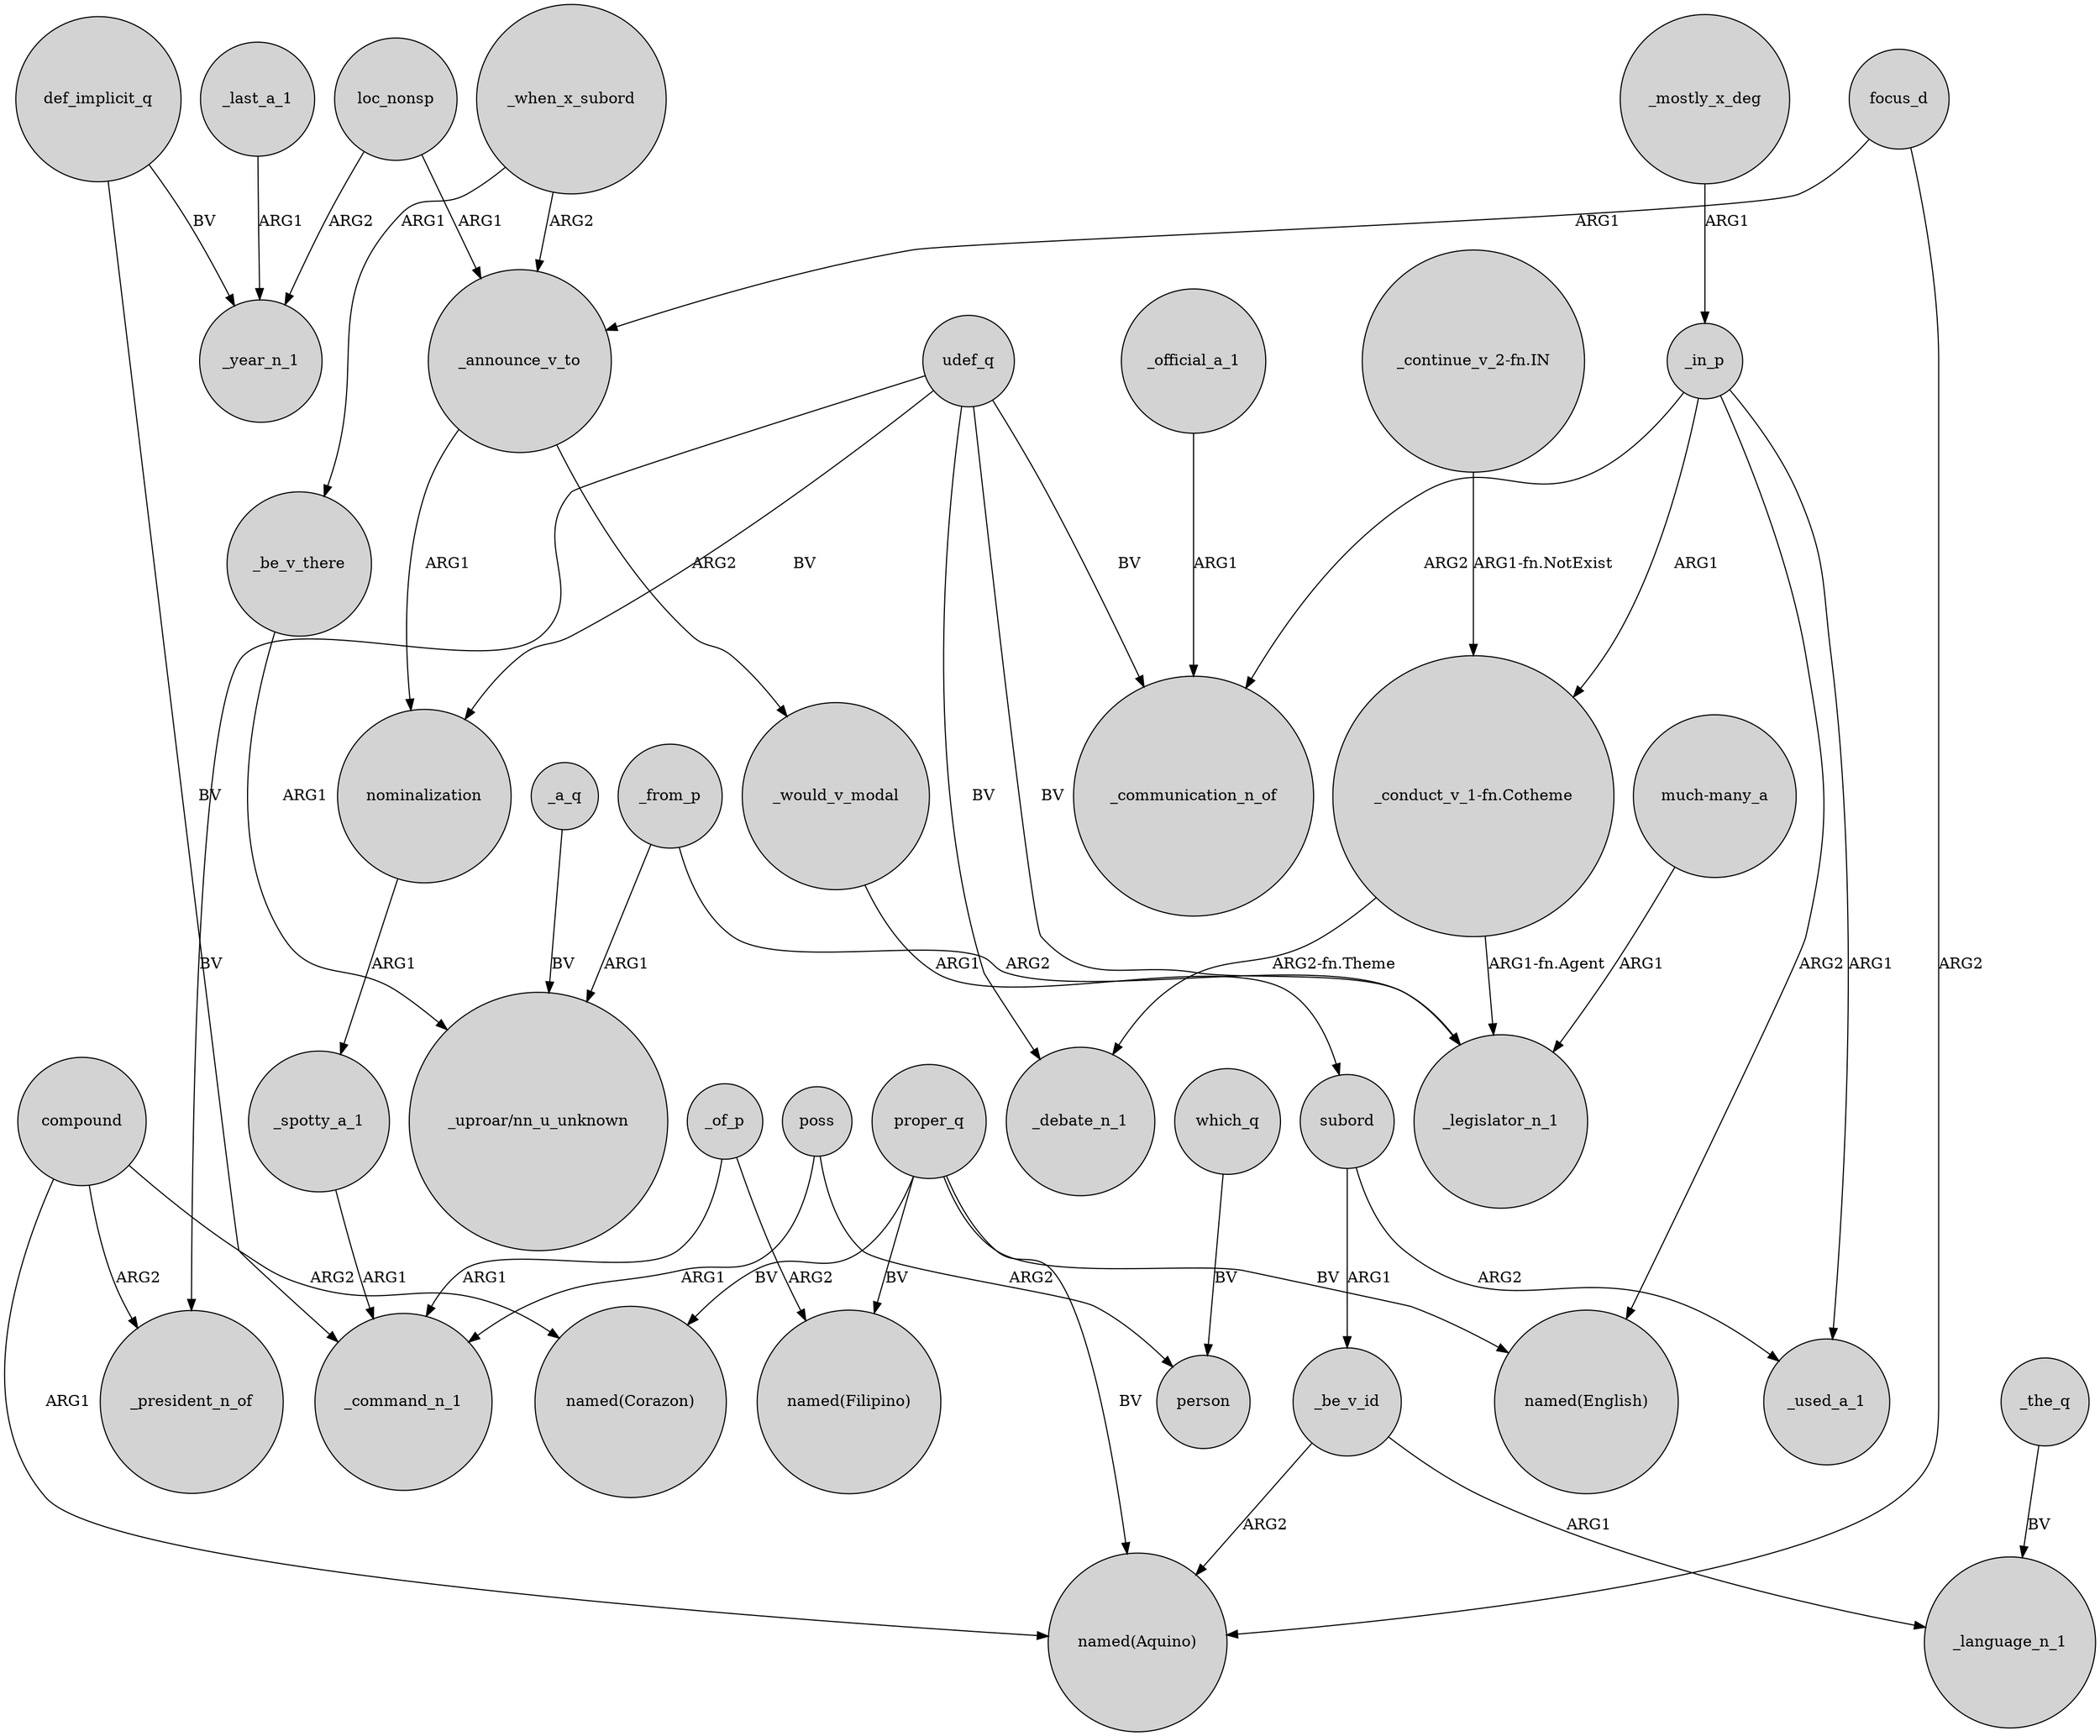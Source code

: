 digraph {
	node [shape=circle style=filled]
	subord -> _be_v_id [label=ARG1]
	poss -> person [label=ARG2]
	compound -> _president_n_of [label=ARG2]
	_when_x_subord -> _announce_v_to [label=ARG2]
	poss -> _command_n_1 [label=ARG1]
	def_implicit_q -> _year_n_1 [label=BV]
	loc_nonsp -> _announce_v_to [label=ARG1]
	_be_v_id -> "named(Aquino)" [label=ARG2]
	_when_x_subord -> _be_v_there [label=ARG1]
	subord -> _used_a_1 [label=ARG2]
	nominalization -> _spotty_a_1 [label=ARG1]
	udef_q -> _legislator_n_1 [label=BV]
	_of_p -> "named(Filipino)" [label=ARG2]
	_in_p -> "named(English)" [label=ARG2]
	proper_q -> "named(Aquino)" [label=BV]
	proper_q -> "named(English)" [label=BV]
	focus_d -> "named(Aquino)" [label=ARG2]
	udef_q -> _debate_n_1 [label=BV]
	_would_v_modal -> subord [label=ARG1]
	compound -> "named(Aquino)" [label=ARG1]
	proper_q -> "named(Corazon)" [label=BV]
	_announce_v_to -> _would_v_modal [label=ARG2]
	_a_q -> "_uproar/nn_u_unknown" [label=BV]
	which_q -> person [label=BV]
	def_implicit_q -> _command_n_1 [label=BV]
	_in_p -> _used_a_1 [label=ARG1]
	focus_d -> _announce_v_to [label=ARG1]
	_in_p -> _communication_n_of [label=ARG2]
	_from_p -> "_uproar/nn_u_unknown" [label=ARG1]
	_official_a_1 -> _communication_n_of [label=ARG1]
	udef_q -> _president_n_of [label=BV]
	"_conduct_v_1-fn.Cotheme" -> _legislator_n_1 [label="ARG1-fn.Agent"]
	_in_p -> "_conduct_v_1-fn.Cotheme" [label=ARG1]
	compound -> "named(Corazon)" [label=ARG2]
	udef_q -> _communication_n_of [label=BV]
	_mostly_x_deg -> _in_p [label=ARG1]
	loc_nonsp -> _year_n_1 [label=ARG2]
	_last_a_1 -> _year_n_1 [label=ARG1]
	udef_q -> nominalization [label=BV]
	_be_v_there -> "_uproar/nn_u_unknown" [label=ARG1]
	_announce_v_to -> nominalization [label=ARG1]
	"much-many_a" -> _legislator_n_1 [label=ARG1]
	_from_p -> _legislator_n_1 [label=ARG2]
	_of_p -> _command_n_1 [label=ARG1]
	_be_v_id -> _language_n_1 [label=ARG1]
	_the_q -> _language_n_1 [label=BV]
	"_conduct_v_1-fn.Cotheme" -> _debate_n_1 [label="ARG2-fn.Theme"]
	proper_q -> "named(Filipino)" [label=BV]
	_spotty_a_1 -> _command_n_1 [label=ARG1]
	"_continue_v_2-fn.IN" -> "_conduct_v_1-fn.Cotheme" [label="ARG1-fn.NotExist"]
}
